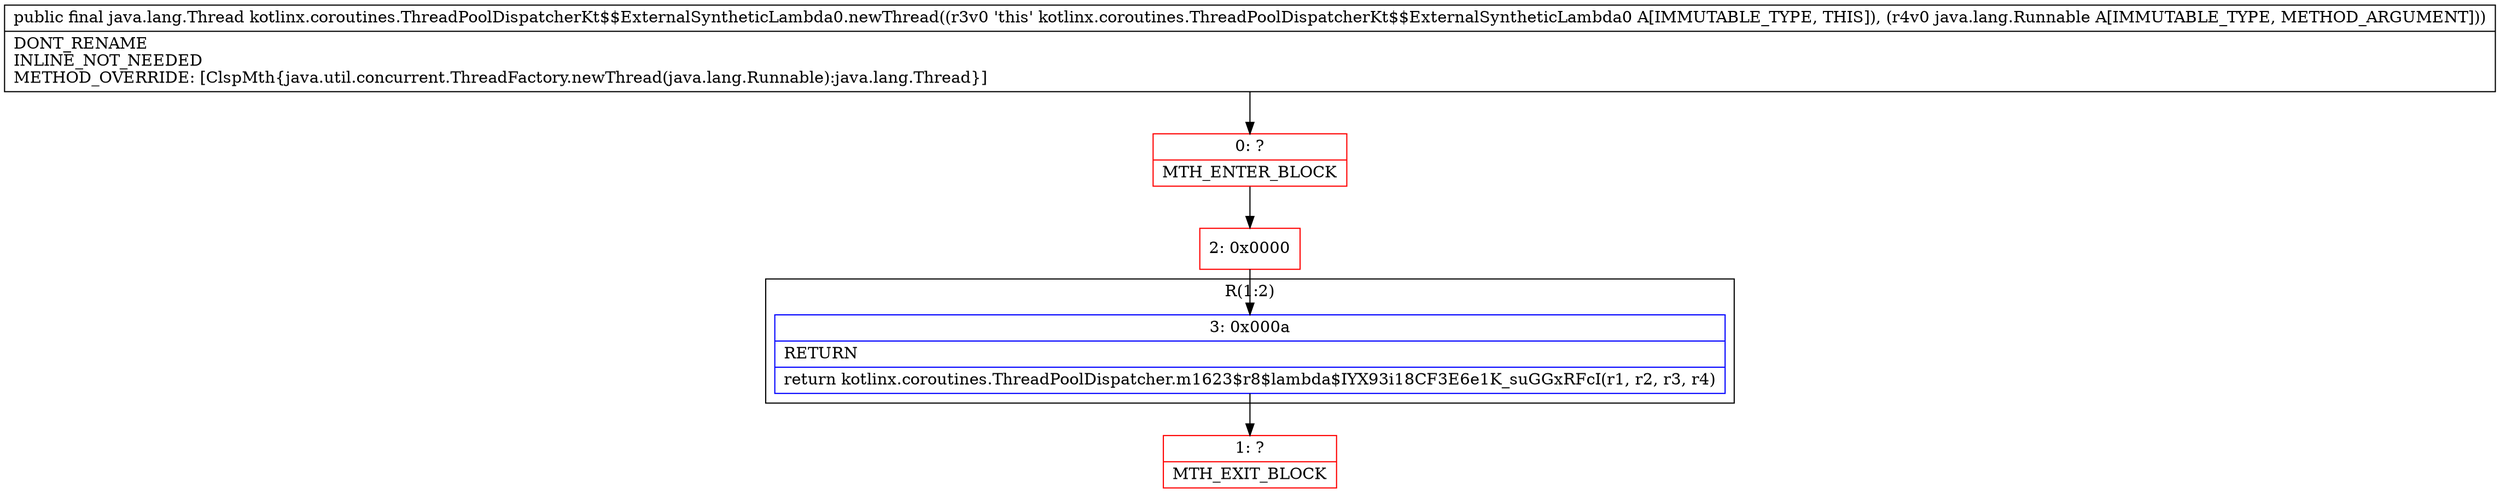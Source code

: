 digraph "CFG forkotlinx.coroutines.ThreadPoolDispatcherKt$$ExternalSyntheticLambda0.newThread(Ljava\/lang\/Runnable;)Ljava\/lang\/Thread;" {
subgraph cluster_Region_705941841 {
label = "R(1:2)";
node [shape=record,color=blue];
Node_3 [shape=record,label="{3\:\ 0x000a|RETURN\l|return kotlinx.coroutines.ThreadPoolDispatcher.m1623$r8$lambda$IYX93i18CF3E6e1K_suGGxRFcI(r1, r2, r3, r4)\l}"];
}
Node_0 [shape=record,color=red,label="{0\:\ ?|MTH_ENTER_BLOCK\l}"];
Node_2 [shape=record,color=red,label="{2\:\ 0x0000}"];
Node_1 [shape=record,color=red,label="{1\:\ ?|MTH_EXIT_BLOCK\l}"];
MethodNode[shape=record,label="{public final java.lang.Thread kotlinx.coroutines.ThreadPoolDispatcherKt$$ExternalSyntheticLambda0.newThread((r3v0 'this' kotlinx.coroutines.ThreadPoolDispatcherKt$$ExternalSyntheticLambda0 A[IMMUTABLE_TYPE, THIS]), (r4v0 java.lang.Runnable A[IMMUTABLE_TYPE, METHOD_ARGUMENT]))  | DONT_RENAME\lINLINE_NOT_NEEDED\lMETHOD_OVERRIDE: [ClspMth\{java.util.concurrent.ThreadFactory.newThread(java.lang.Runnable):java.lang.Thread\}]\l}"];
MethodNode -> Node_0;Node_3 -> Node_1;
Node_0 -> Node_2;
Node_2 -> Node_3;
}

